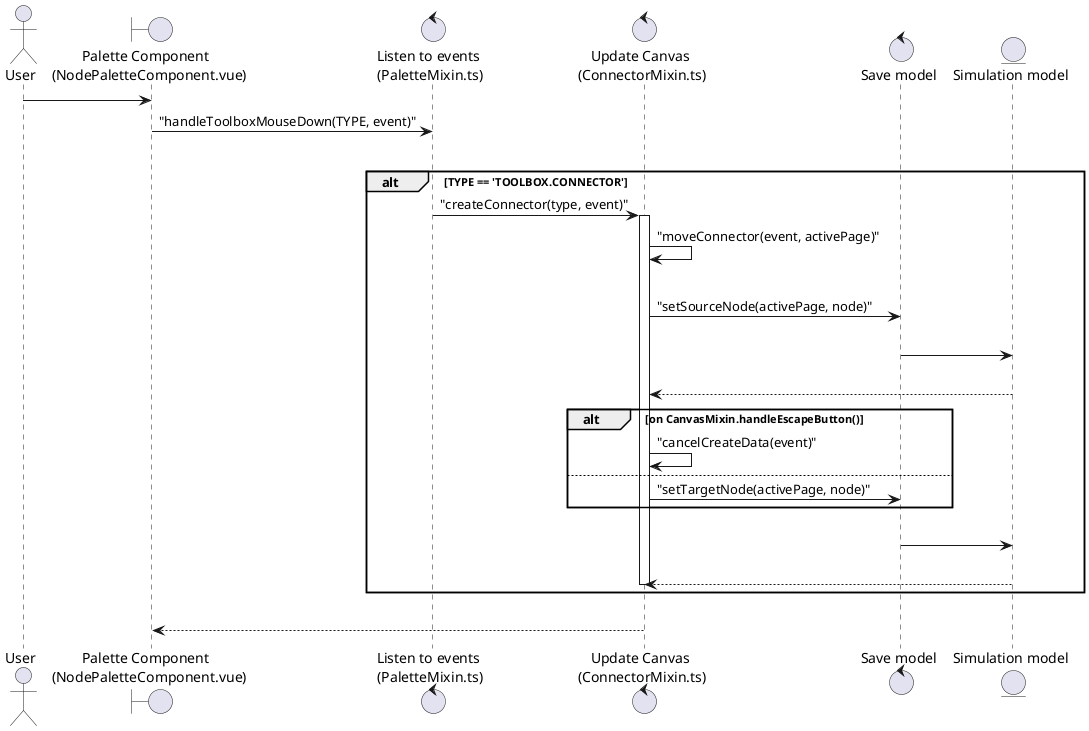 @startuml "Create new connector"

actor User
boundary "Palette Component  \n(NodePaletteComponent.vue)" as p
control "Listen to events \n(PaletteMixin.ts)" as c1
control "Update Canvas \n(ConnectorMixin.ts)" as c2
control "Save model" as c3

entity "Simulation model" as e1

User -> p

p -> c1 : "handleToolboxMouseDown(TYPE, event)"
|||
alt TYPE == 'TOOLBOX.CONNECTOR'
  c1 -> c2 : "createConnector(type, event)"
  activate c2
  c2 -> c2 : "moveConnector(event, activePage)"
  |||
  c2 -> c3 : "setSourceNode(activePage, node)"
  |||
  c3 -> e1
  |||
  e1 --> c2
  alt on CanvasMixin.handleEscapeButton()
    c2 -> c2 : "cancelCreateData(event)"
  else
    c2 -> c3 : "setTargetNode(activePage, node)"
  end
  |||
  c3 -> e1
  |||
  e1 --> c2
  deactivate c2
end
|||
c2 --> p

@enduml

